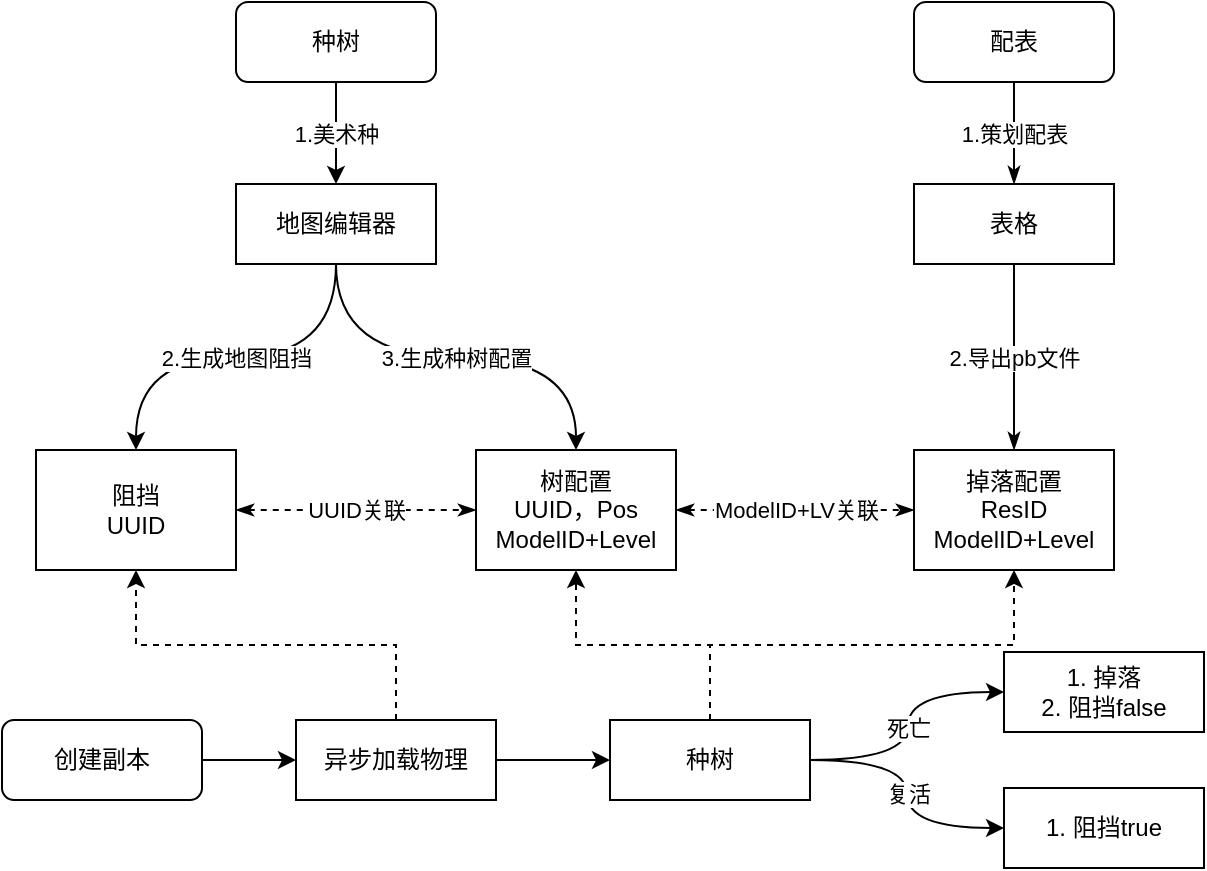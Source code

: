 <mxfile version="14.9.2" type="github"><diagram id="xuwC2SjfgKGMU_P8woHL" name="Page-1"><mxGraphModel dx="1038" dy="498" grid="0" gridSize="10" guides="1" tooltips="1" connect="1" arrows="1" fold="1" page="1" pageScale="1" pageWidth="827" pageHeight="1169" math="0" shadow="0"><root><mxCell id="0"/><mxCell id="1" parent="0"/><mxCell id="FpHgc7WrGRojn5kCcH6X-7" value="1.美术种" style="edgeStyle=orthogonalEdgeStyle;rounded=0;orthogonalLoop=1;jettySize=auto;exitX=0.5;exitY=1;exitDx=0;exitDy=0;entryX=0.5;entryY=0;entryDx=0;entryDy=0;html=1;" parent="1" source="FpHgc7WrGRojn5kCcH6X-2" target="FpHgc7WrGRojn5kCcH6X-3" edge="1"><mxGeometry relative="1" as="geometry"/></mxCell><mxCell id="FpHgc7WrGRojn5kCcH6X-2" value="种树" style="rounded=1;whiteSpace=wrap;html=1;" parent="1" vertex="1"><mxGeometry x="207" y="411" width="100" height="40" as="geometry"/></mxCell><mxCell id="FpHgc7WrGRojn5kCcH6X-13" value="2.生成地图阻挡" style="edgeStyle=orthogonalEdgeStyle;orthogonalLoop=1;jettySize=auto;html=1;exitX=0.5;exitY=1;exitDx=0;exitDy=0;entryX=0.5;entryY=0;entryDx=0;entryDy=0;jumpStyle=none;curved=1;" parent="1" source="FpHgc7WrGRojn5kCcH6X-3" target="FpHgc7WrGRojn5kCcH6X-4" edge="1"><mxGeometry relative="1" as="geometry"/></mxCell><mxCell id="FpHgc7WrGRojn5kCcH6X-14" value="3.生成种树配置" style="edgeStyle=orthogonalEdgeStyle;curved=1;jumpStyle=none;orthogonalLoop=1;jettySize=auto;html=1;exitX=0.5;exitY=1;exitDx=0;exitDy=0;entryX=0.5;entryY=0;entryDx=0;entryDy=0;" parent="1" source="FpHgc7WrGRojn5kCcH6X-3" target="FpHgc7WrGRojn5kCcH6X-5" edge="1"><mxGeometry relative="1" as="geometry"/></mxCell><mxCell id="FpHgc7WrGRojn5kCcH6X-3" value="地图编辑器" style="rounded=0;whiteSpace=wrap;html=1;" parent="1" vertex="1"><mxGeometry x="207" y="502" width="100" height="40" as="geometry"/></mxCell><mxCell id="FpHgc7WrGRojn5kCcH6X-15" value="UUID关联" style="edgeStyle=orthogonalEdgeStyle;jumpStyle=none;orthogonalLoop=1;jettySize=auto;html=1;exitX=1;exitY=0.5;exitDx=0;exitDy=0;entryX=0;entryY=0.5;entryDx=0;entryDy=0;rounded=0;dashed=1;endArrow=classicThin;endFill=1;startArrow=classicThin;startFill=1;" parent="1" source="FpHgc7WrGRojn5kCcH6X-4" target="FpHgc7WrGRojn5kCcH6X-5" edge="1"><mxGeometry relative="1" as="geometry"/></mxCell><mxCell id="FpHgc7WrGRojn5kCcH6X-4" value="阻挡&lt;br&gt;UUID" style="rounded=0;whiteSpace=wrap;html=1;" parent="1" vertex="1"><mxGeometry x="107" y="635" width="100" height="60" as="geometry"/></mxCell><mxCell id="FpHgc7WrGRojn5kCcH6X-5" value="树配置&lt;br&gt;UUID，Pos&lt;br&gt;ModelID+Level" style="rounded=0;whiteSpace=wrap;html=1;" parent="1" vertex="1"><mxGeometry x="327" y="635" width="100" height="60" as="geometry"/></mxCell><mxCell id="veWlUdRtgyP46phBlkag-6" value="1.策划配表" style="edgeStyle=orthogonalEdgeStyle;rounded=0;orthogonalLoop=1;jettySize=auto;html=1;exitX=0.5;exitY=1;exitDx=0;exitDy=0;entryX=0.5;entryY=0;entryDx=0;entryDy=0;startArrow=none;startFill=0;endArrow=classicThin;endFill=1;" edge="1" parent="1" source="veWlUdRtgyP46phBlkag-3" target="veWlUdRtgyP46phBlkag-4"><mxGeometry relative="1" as="geometry"/></mxCell><mxCell id="veWlUdRtgyP46phBlkag-3" value="配表" style="rounded=1;whiteSpace=wrap;html=1;" vertex="1" parent="1"><mxGeometry x="546" y="411" width="100" height="40" as="geometry"/></mxCell><mxCell id="veWlUdRtgyP46phBlkag-9" value="2.导出pb文件" style="edgeStyle=orthogonalEdgeStyle;rounded=0;orthogonalLoop=1;jettySize=auto;html=1;exitX=0.5;exitY=1;exitDx=0;exitDy=0;entryX=0.5;entryY=0;entryDx=0;entryDy=0;startArrow=none;startFill=0;endArrow=classicThin;endFill=1;" edge="1" parent="1" source="veWlUdRtgyP46phBlkag-4" target="veWlUdRtgyP46phBlkag-7"><mxGeometry relative="1" as="geometry"/></mxCell><mxCell id="veWlUdRtgyP46phBlkag-4" value="表格" style="rounded=0;whiteSpace=wrap;html=1;" vertex="1" parent="1"><mxGeometry x="546" y="502" width="100" height="40" as="geometry"/></mxCell><mxCell id="veWlUdRtgyP46phBlkag-7" value="掉落配置&lt;br&gt;ResID&lt;br&gt;ModelID+Level" style="rounded=0;whiteSpace=wrap;html=1;" vertex="1" parent="1"><mxGeometry x="546" y="635" width="100" height="60" as="geometry"/></mxCell><mxCell id="veWlUdRtgyP46phBlkag-8" value="ModelID+LV关联" style="edgeStyle=orthogonalEdgeStyle;jumpStyle=none;orthogonalLoop=1;jettySize=auto;html=1;exitX=1;exitY=0.5;exitDx=0;exitDy=0;entryX=0;entryY=0.5;entryDx=0;entryDy=0;rounded=0;dashed=1;endArrow=classicThin;endFill=1;startArrow=classicThin;startFill=1;" edge="1" parent="1" source="FpHgc7WrGRojn5kCcH6X-5" target="veWlUdRtgyP46phBlkag-7"><mxGeometry relative="1" as="geometry"><mxPoint x="217" y="675" as="sourcePoint"/><mxPoint x="337" y="675" as="targetPoint"/><Array as="points"><mxPoint x="487" y="665"/><mxPoint x="487" y="665"/></Array></mxGeometry></mxCell><mxCell id="veWlUdRtgyP46phBlkag-24" style="edgeStyle=orthogonalEdgeStyle;rounded=0;orthogonalLoop=1;jettySize=auto;html=1;exitX=1;exitY=0.5;exitDx=0;exitDy=0;entryX=0;entryY=0.5;entryDx=0;entryDy=0;startArrow=none;startFill=0;endArrow=classic;endFill=1;" edge="1" parent="1" source="veWlUdRtgyP46phBlkag-10" target="veWlUdRtgyP46phBlkag-14"><mxGeometry relative="1" as="geometry"/></mxCell><mxCell id="veWlUdRtgyP46phBlkag-10" value="创建副本" style="rounded=1;whiteSpace=wrap;html=1;" vertex="1" parent="1"><mxGeometry x="90" y="770" width="100" height="40" as="geometry"/></mxCell><mxCell id="veWlUdRtgyP46phBlkag-18" value="" style="edgeStyle=orthogonalEdgeStyle;rounded=0;orthogonalLoop=1;jettySize=auto;html=1;exitX=0.5;exitY=0;exitDx=0;exitDy=0;entryX=0.5;entryY=1;entryDx=0;entryDy=0;dashed=1;startArrow=none;startFill=0;endArrow=classic;endFill=1;" edge="1" parent="1" source="veWlUdRtgyP46phBlkag-14" target="FpHgc7WrGRojn5kCcH6X-4"><mxGeometry relative="1" as="geometry"/></mxCell><mxCell id="veWlUdRtgyP46phBlkag-25" style="edgeStyle=orthogonalEdgeStyle;rounded=0;orthogonalLoop=1;jettySize=auto;html=1;exitX=1;exitY=0.5;exitDx=0;exitDy=0;entryX=0;entryY=0.5;entryDx=0;entryDy=0;startArrow=none;startFill=0;endArrow=classic;endFill=1;" edge="1" parent="1" source="veWlUdRtgyP46phBlkag-14" target="veWlUdRtgyP46phBlkag-15"><mxGeometry relative="1" as="geometry"/></mxCell><mxCell id="veWlUdRtgyP46phBlkag-14" value="异步加载物理" style="rounded=0;whiteSpace=wrap;html=1;" vertex="1" parent="1"><mxGeometry x="237" y="770" width="100" height="40" as="geometry"/></mxCell><mxCell id="veWlUdRtgyP46phBlkag-19" value="" style="edgeStyle=orthogonalEdgeStyle;rounded=0;orthogonalLoop=1;jettySize=auto;html=1;exitX=0.5;exitY=0;exitDx=0;exitDy=0;entryX=0.5;entryY=1;entryDx=0;entryDy=0;dashed=1;startArrow=none;startFill=0;endArrow=classic;endFill=1;" edge="1" parent="1" source="veWlUdRtgyP46phBlkag-15" target="FpHgc7WrGRojn5kCcH6X-5"><mxGeometry relative="1" as="geometry"/></mxCell><mxCell id="veWlUdRtgyP46phBlkag-20" style="edgeStyle=orthogonalEdgeStyle;rounded=0;orthogonalLoop=1;jettySize=auto;html=1;exitX=0.5;exitY=0;exitDx=0;exitDy=0;entryX=0.5;entryY=1;entryDx=0;entryDy=0;dashed=1;startArrow=none;startFill=0;endArrow=classic;endFill=1;" edge="1" parent="1" source="veWlUdRtgyP46phBlkag-15" target="veWlUdRtgyP46phBlkag-7"><mxGeometry relative="1" as="geometry"/></mxCell><mxCell id="veWlUdRtgyP46phBlkag-26" value="死亡" style="edgeStyle=orthogonalEdgeStyle;orthogonalLoop=1;jettySize=auto;html=1;exitX=1;exitY=0.5;exitDx=0;exitDy=0;entryX=0;entryY=0.5;entryDx=0;entryDy=0;startArrow=none;startFill=0;endArrow=classic;endFill=1;curved=1;" edge="1" parent="1" source="veWlUdRtgyP46phBlkag-15" target="veWlUdRtgyP46phBlkag-22"><mxGeometry relative="1" as="geometry"><Array as="points"><mxPoint x="543" y="790"/><mxPoint x="543" y="756"/></Array></mxGeometry></mxCell><mxCell id="veWlUdRtgyP46phBlkag-27" value="复活" style="edgeStyle=orthogonalEdgeStyle;curved=1;orthogonalLoop=1;jettySize=auto;html=1;exitX=1;exitY=0.5;exitDx=0;exitDy=0;entryX=0;entryY=0.5;entryDx=0;entryDy=0;startArrow=none;startFill=0;endArrow=classic;endFill=1;" edge="1" parent="1" source="veWlUdRtgyP46phBlkag-15" target="veWlUdRtgyP46phBlkag-23"><mxGeometry relative="1" as="geometry"/></mxCell><mxCell id="veWlUdRtgyP46phBlkag-15" value="种树" style="rounded=0;whiteSpace=wrap;html=1;" vertex="1" parent="1"><mxGeometry x="394" y="770" width="100" height="40" as="geometry"/></mxCell><mxCell id="veWlUdRtgyP46phBlkag-22" value="1. 掉落&lt;br&gt;2. 阻挡false" style="rounded=0;whiteSpace=wrap;html=1;" vertex="1" parent="1"><mxGeometry x="591" y="736" width="100" height="40" as="geometry"/></mxCell><mxCell id="veWlUdRtgyP46phBlkag-23" value="1. 阻挡true" style="rounded=0;whiteSpace=wrap;html=1;" vertex="1" parent="1"><mxGeometry x="591" y="804" width="100" height="40" as="geometry"/></mxCell></root></mxGraphModel></diagram></mxfile>
